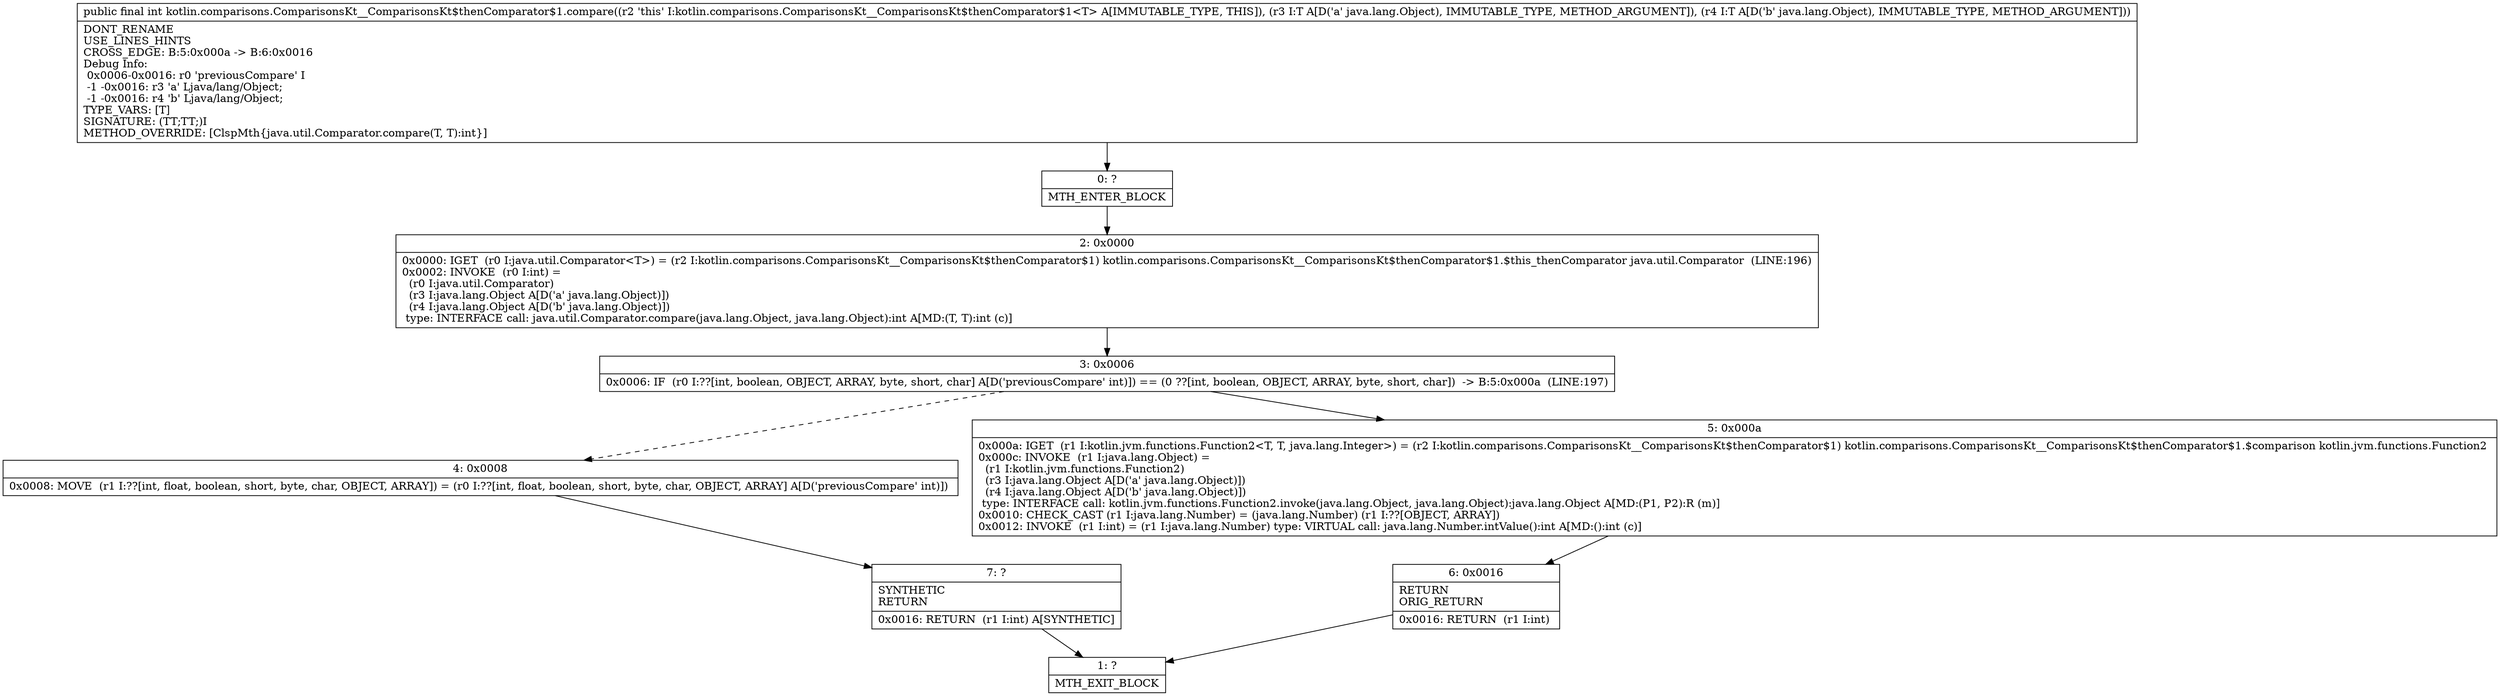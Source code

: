 digraph "CFG forkotlin.comparisons.ComparisonsKt__ComparisonsKt$thenComparator$1.compare(Ljava\/lang\/Object;Ljava\/lang\/Object;)I" {
Node_0 [shape=record,label="{0\:\ ?|MTH_ENTER_BLOCK\l}"];
Node_2 [shape=record,label="{2\:\ 0x0000|0x0000: IGET  (r0 I:java.util.Comparator\<T\>) = (r2 I:kotlin.comparisons.ComparisonsKt__ComparisonsKt$thenComparator$1) kotlin.comparisons.ComparisonsKt__ComparisonsKt$thenComparator$1.$this_thenComparator java.util.Comparator  (LINE:196)\l0x0002: INVOKE  (r0 I:int) = \l  (r0 I:java.util.Comparator)\l  (r3 I:java.lang.Object A[D('a' java.lang.Object)])\l  (r4 I:java.lang.Object A[D('b' java.lang.Object)])\l type: INTERFACE call: java.util.Comparator.compare(java.lang.Object, java.lang.Object):int A[MD:(T, T):int (c)]\l}"];
Node_3 [shape=record,label="{3\:\ 0x0006|0x0006: IF  (r0 I:??[int, boolean, OBJECT, ARRAY, byte, short, char] A[D('previousCompare' int)]) == (0 ??[int, boolean, OBJECT, ARRAY, byte, short, char])  \-\> B:5:0x000a  (LINE:197)\l}"];
Node_4 [shape=record,label="{4\:\ 0x0008|0x0008: MOVE  (r1 I:??[int, float, boolean, short, byte, char, OBJECT, ARRAY]) = (r0 I:??[int, float, boolean, short, byte, char, OBJECT, ARRAY] A[D('previousCompare' int)]) \l}"];
Node_7 [shape=record,label="{7\:\ ?|SYNTHETIC\lRETURN\l|0x0016: RETURN  (r1 I:int) A[SYNTHETIC]\l}"];
Node_1 [shape=record,label="{1\:\ ?|MTH_EXIT_BLOCK\l}"];
Node_5 [shape=record,label="{5\:\ 0x000a|0x000a: IGET  (r1 I:kotlin.jvm.functions.Function2\<T, T, java.lang.Integer\>) = (r2 I:kotlin.comparisons.ComparisonsKt__ComparisonsKt$thenComparator$1) kotlin.comparisons.ComparisonsKt__ComparisonsKt$thenComparator$1.$comparison kotlin.jvm.functions.Function2 \l0x000c: INVOKE  (r1 I:java.lang.Object) = \l  (r1 I:kotlin.jvm.functions.Function2)\l  (r3 I:java.lang.Object A[D('a' java.lang.Object)])\l  (r4 I:java.lang.Object A[D('b' java.lang.Object)])\l type: INTERFACE call: kotlin.jvm.functions.Function2.invoke(java.lang.Object, java.lang.Object):java.lang.Object A[MD:(P1, P2):R (m)]\l0x0010: CHECK_CAST (r1 I:java.lang.Number) = (java.lang.Number) (r1 I:??[OBJECT, ARRAY]) \l0x0012: INVOKE  (r1 I:int) = (r1 I:java.lang.Number) type: VIRTUAL call: java.lang.Number.intValue():int A[MD:():int (c)]\l}"];
Node_6 [shape=record,label="{6\:\ 0x0016|RETURN\lORIG_RETURN\l|0x0016: RETURN  (r1 I:int) \l}"];
MethodNode[shape=record,label="{public final int kotlin.comparisons.ComparisonsKt__ComparisonsKt$thenComparator$1.compare((r2 'this' I:kotlin.comparisons.ComparisonsKt__ComparisonsKt$thenComparator$1\<T\> A[IMMUTABLE_TYPE, THIS]), (r3 I:T A[D('a' java.lang.Object), IMMUTABLE_TYPE, METHOD_ARGUMENT]), (r4 I:T A[D('b' java.lang.Object), IMMUTABLE_TYPE, METHOD_ARGUMENT]))  | DONT_RENAME\lUSE_LINES_HINTS\lCROSS_EDGE: B:5:0x000a \-\> B:6:0x0016\lDebug Info:\l  0x0006\-0x0016: r0 'previousCompare' I\l  \-1 \-0x0016: r3 'a' Ljava\/lang\/Object;\l  \-1 \-0x0016: r4 'b' Ljava\/lang\/Object;\lTYPE_VARS: [T]\lSIGNATURE: (TT;TT;)I\lMETHOD_OVERRIDE: [ClspMth\{java.util.Comparator.compare(T, T):int\}]\l}"];
MethodNode -> Node_0;Node_0 -> Node_2;
Node_2 -> Node_3;
Node_3 -> Node_4[style=dashed];
Node_3 -> Node_5;
Node_4 -> Node_7;
Node_7 -> Node_1;
Node_5 -> Node_6;
Node_6 -> Node_1;
}

